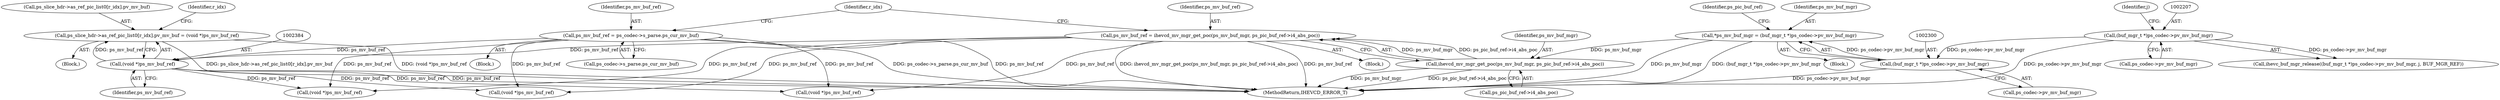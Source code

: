 digraph "0_Android_7c9be319a279654e55a6d757265f88c61a16a4d5@array" {
"1002375" [label="(Call,ps_slice_hdr->as_ref_pic_list0[r_idx].pv_mv_buf = (void *)ps_mv_buf_ref)"];
"1002383" [label="(Call,(void *)ps_mv_buf_ref)"];
"1002325" [label="(Call,ps_mv_buf_ref = ps_codec->s_parse.ps_cur_mv_buf)"];
"1002334" [label="(Call,ps_mv_buf_ref = ihevcd_mv_mgr_get_poc(ps_mv_buf_mgr, ps_pic_buf_ref->i4_abs_poc))"];
"1002336" [label="(Call,ihevcd_mv_mgr_get_poc(ps_mv_buf_mgr, ps_pic_buf_ref->i4_abs_poc))"];
"1002297" [label="(Call,*ps_mv_buf_mgr = (buf_mgr_t *)ps_codec->pv_mv_buf_mgr)"];
"1002299" [label="(Call,(buf_mgr_t *)ps_codec->pv_mv_buf_mgr)"];
"1002206" [label="(Call,(buf_mgr_t *)ps_codec->pv_mv_buf_mgr)"];
"1002305" [label="(Identifier,ps_pic_buf_ref)"];
"1002376" [label="(Call,ps_slice_hdr->as_ref_pic_list0[r_idx].pv_mv_buf)"];
"1002383" [label="(Call,(void *)ps_mv_buf_ref)"];
"1002301" [label="(Call,ps_codec->pv_mv_buf_mgr)"];
"1002325" [label="(Call,ps_mv_buf_ref = ps_codec->s_parse.ps_cur_mv_buf)"];
"1002335" [label="(Identifier,ps_mv_buf_ref)"];
"1002208" [label="(Call,ps_codec->pv_mv_buf_mgr)"];
"1002327" [label="(Call,ps_codec->s_parse.ps_cur_mv_buf)"];
"1002336" [label="(Call,ihevcd_mv_mgr_get_poc(ps_mv_buf_mgr, ps_pic_buf_ref->i4_abs_poc))"];
"1002375" [label="(Call,ps_slice_hdr->as_ref_pic_list0[r_idx].pv_mv_buf = (void *)ps_mv_buf_ref)"];
"1002206" [label="(Call,(buf_mgr_t *)ps_codec->pv_mv_buf_mgr)"];
"1002496" [label="(Call,(void *)ps_mv_buf_ref)"];
"1002385" [label="(Identifier,ps_mv_buf_ref)"];
"1002334" [label="(Call,ps_mv_buf_ref = ihevcd_mv_mgr_get_poc(ps_mv_buf_mgr, ps_pic_buf_ref->i4_abs_poc))"];
"1002351" [label="(Identifier,r_idx)"];
"1002326" [label="(Identifier,ps_mv_buf_ref)"];
"1002297" [label="(Call,*ps_mv_buf_mgr = (buf_mgr_t *)ps_codec->pv_mv_buf_mgr)"];
"1002462" [label="(Call,(void *)ps_mv_buf_ref)"];
"1002284" [label="(Block,)"];
"1002298" [label="(Identifier,ps_mv_buf_mgr)"];
"1002337" [label="(Identifier,ps_mv_buf_mgr)"];
"1002333" [label="(Block,)"];
"1002363" [label="(Block,)"];
"1002205" [label="(Call,ihevc_buf_mgr_release((buf_mgr_t *)ps_codec->pv_mv_buf_mgr, j, BUF_MGR_REF))"];
"1002685" [label="(MethodReturn,IHEVCD_ERROR_T)"];
"1002338" [label="(Call,ps_pic_buf_ref->i4_abs_poc)"];
"1002211" [label="(Identifier,j)"];
"1002299" [label="(Call,(buf_mgr_t *)ps_codec->pv_mv_buf_mgr)"];
"1002343" [label="(Identifier,r_idx)"];
"1002417" [label="(Call,(void *)ps_mv_buf_ref)"];
"1002315" [label="(Block,)"];
"1002375" -> "1002363"  [label="AST: "];
"1002375" -> "1002383"  [label="CFG: "];
"1002376" -> "1002375"  [label="AST: "];
"1002383" -> "1002375"  [label="AST: "];
"1002351" -> "1002375"  [label="CFG: "];
"1002375" -> "1002685"  [label="DDG: ps_slice_hdr->as_ref_pic_list0[r_idx].pv_mv_buf"];
"1002375" -> "1002685"  [label="DDG: (void *)ps_mv_buf_ref"];
"1002383" -> "1002375"  [label="DDG: ps_mv_buf_ref"];
"1002383" -> "1002385"  [label="CFG: "];
"1002384" -> "1002383"  [label="AST: "];
"1002385" -> "1002383"  [label="AST: "];
"1002383" -> "1002685"  [label="DDG: ps_mv_buf_ref"];
"1002325" -> "1002383"  [label="DDG: ps_mv_buf_ref"];
"1002334" -> "1002383"  [label="DDG: ps_mv_buf_ref"];
"1002383" -> "1002417"  [label="DDG: ps_mv_buf_ref"];
"1002383" -> "1002462"  [label="DDG: ps_mv_buf_ref"];
"1002383" -> "1002496"  [label="DDG: ps_mv_buf_ref"];
"1002325" -> "1002315"  [label="AST: "];
"1002325" -> "1002327"  [label="CFG: "];
"1002326" -> "1002325"  [label="AST: "];
"1002327" -> "1002325"  [label="AST: "];
"1002343" -> "1002325"  [label="CFG: "];
"1002325" -> "1002685"  [label="DDG: ps_codec->s_parse.ps_cur_mv_buf"];
"1002325" -> "1002685"  [label="DDG: ps_mv_buf_ref"];
"1002325" -> "1002417"  [label="DDG: ps_mv_buf_ref"];
"1002325" -> "1002462"  [label="DDG: ps_mv_buf_ref"];
"1002325" -> "1002496"  [label="DDG: ps_mv_buf_ref"];
"1002334" -> "1002333"  [label="AST: "];
"1002334" -> "1002336"  [label="CFG: "];
"1002335" -> "1002334"  [label="AST: "];
"1002336" -> "1002334"  [label="AST: "];
"1002343" -> "1002334"  [label="CFG: "];
"1002334" -> "1002685"  [label="DDG: ihevcd_mv_mgr_get_poc(ps_mv_buf_mgr, ps_pic_buf_ref->i4_abs_poc)"];
"1002334" -> "1002685"  [label="DDG: ps_mv_buf_ref"];
"1002336" -> "1002334"  [label="DDG: ps_mv_buf_mgr"];
"1002336" -> "1002334"  [label="DDG: ps_pic_buf_ref->i4_abs_poc"];
"1002334" -> "1002417"  [label="DDG: ps_mv_buf_ref"];
"1002334" -> "1002462"  [label="DDG: ps_mv_buf_ref"];
"1002334" -> "1002496"  [label="DDG: ps_mv_buf_ref"];
"1002336" -> "1002338"  [label="CFG: "];
"1002337" -> "1002336"  [label="AST: "];
"1002338" -> "1002336"  [label="AST: "];
"1002336" -> "1002685"  [label="DDG: ps_mv_buf_mgr"];
"1002336" -> "1002685"  [label="DDG: ps_pic_buf_ref->i4_abs_poc"];
"1002297" -> "1002336"  [label="DDG: ps_mv_buf_mgr"];
"1002297" -> "1002284"  [label="AST: "];
"1002297" -> "1002299"  [label="CFG: "];
"1002298" -> "1002297"  [label="AST: "];
"1002299" -> "1002297"  [label="AST: "];
"1002305" -> "1002297"  [label="CFG: "];
"1002297" -> "1002685"  [label="DDG: ps_mv_buf_mgr"];
"1002297" -> "1002685"  [label="DDG: (buf_mgr_t *)ps_codec->pv_mv_buf_mgr"];
"1002299" -> "1002297"  [label="DDG: ps_codec->pv_mv_buf_mgr"];
"1002299" -> "1002301"  [label="CFG: "];
"1002300" -> "1002299"  [label="AST: "];
"1002301" -> "1002299"  [label="AST: "];
"1002299" -> "1002685"  [label="DDG: ps_codec->pv_mv_buf_mgr"];
"1002206" -> "1002299"  [label="DDG: ps_codec->pv_mv_buf_mgr"];
"1002206" -> "1002205"  [label="AST: "];
"1002206" -> "1002208"  [label="CFG: "];
"1002207" -> "1002206"  [label="AST: "];
"1002208" -> "1002206"  [label="AST: "];
"1002211" -> "1002206"  [label="CFG: "];
"1002206" -> "1002685"  [label="DDG: ps_codec->pv_mv_buf_mgr"];
"1002206" -> "1002205"  [label="DDG: ps_codec->pv_mv_buf_mgr"];
}
